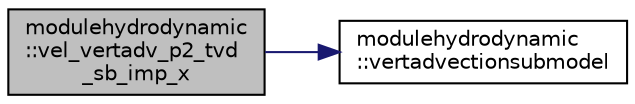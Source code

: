 digraph "modulehydrodynamic::vel_vertadv_p2_tvd_sb_imp_x"
{
 // LATEX_PDF_SIZE
  edge [fontname="Helvetica",fontsize="10",labelfontname="Helvetica",labelfontsize="10"];
  node [fontname="Helvetica",fontsize="10",shape=record];
  rankdir="LR";
  Node1 [label="modulehydrodynamic\l::vel_vertadv_p2_tvd\l_sb_imp_x",height=0.2,width=0.4,color="black", fillcolor="grey75", style="filled", fontcolor="black",tooltip=" "];
  Node1 -> Node2 [color="midnightblue",fontsize="10",style="solid",fontname="Helvetica"];
  Node2 [label="modulehydrodynamic\l::vertadvectionsubmodel",height=0.2,width=0.4,color="black", fillcolor="white", style="filled",URL="$namespacemodulehydrodynamic.html#a514294a37adf9ce3b21a6817c7a86ae1",tooltip=" "];
}
